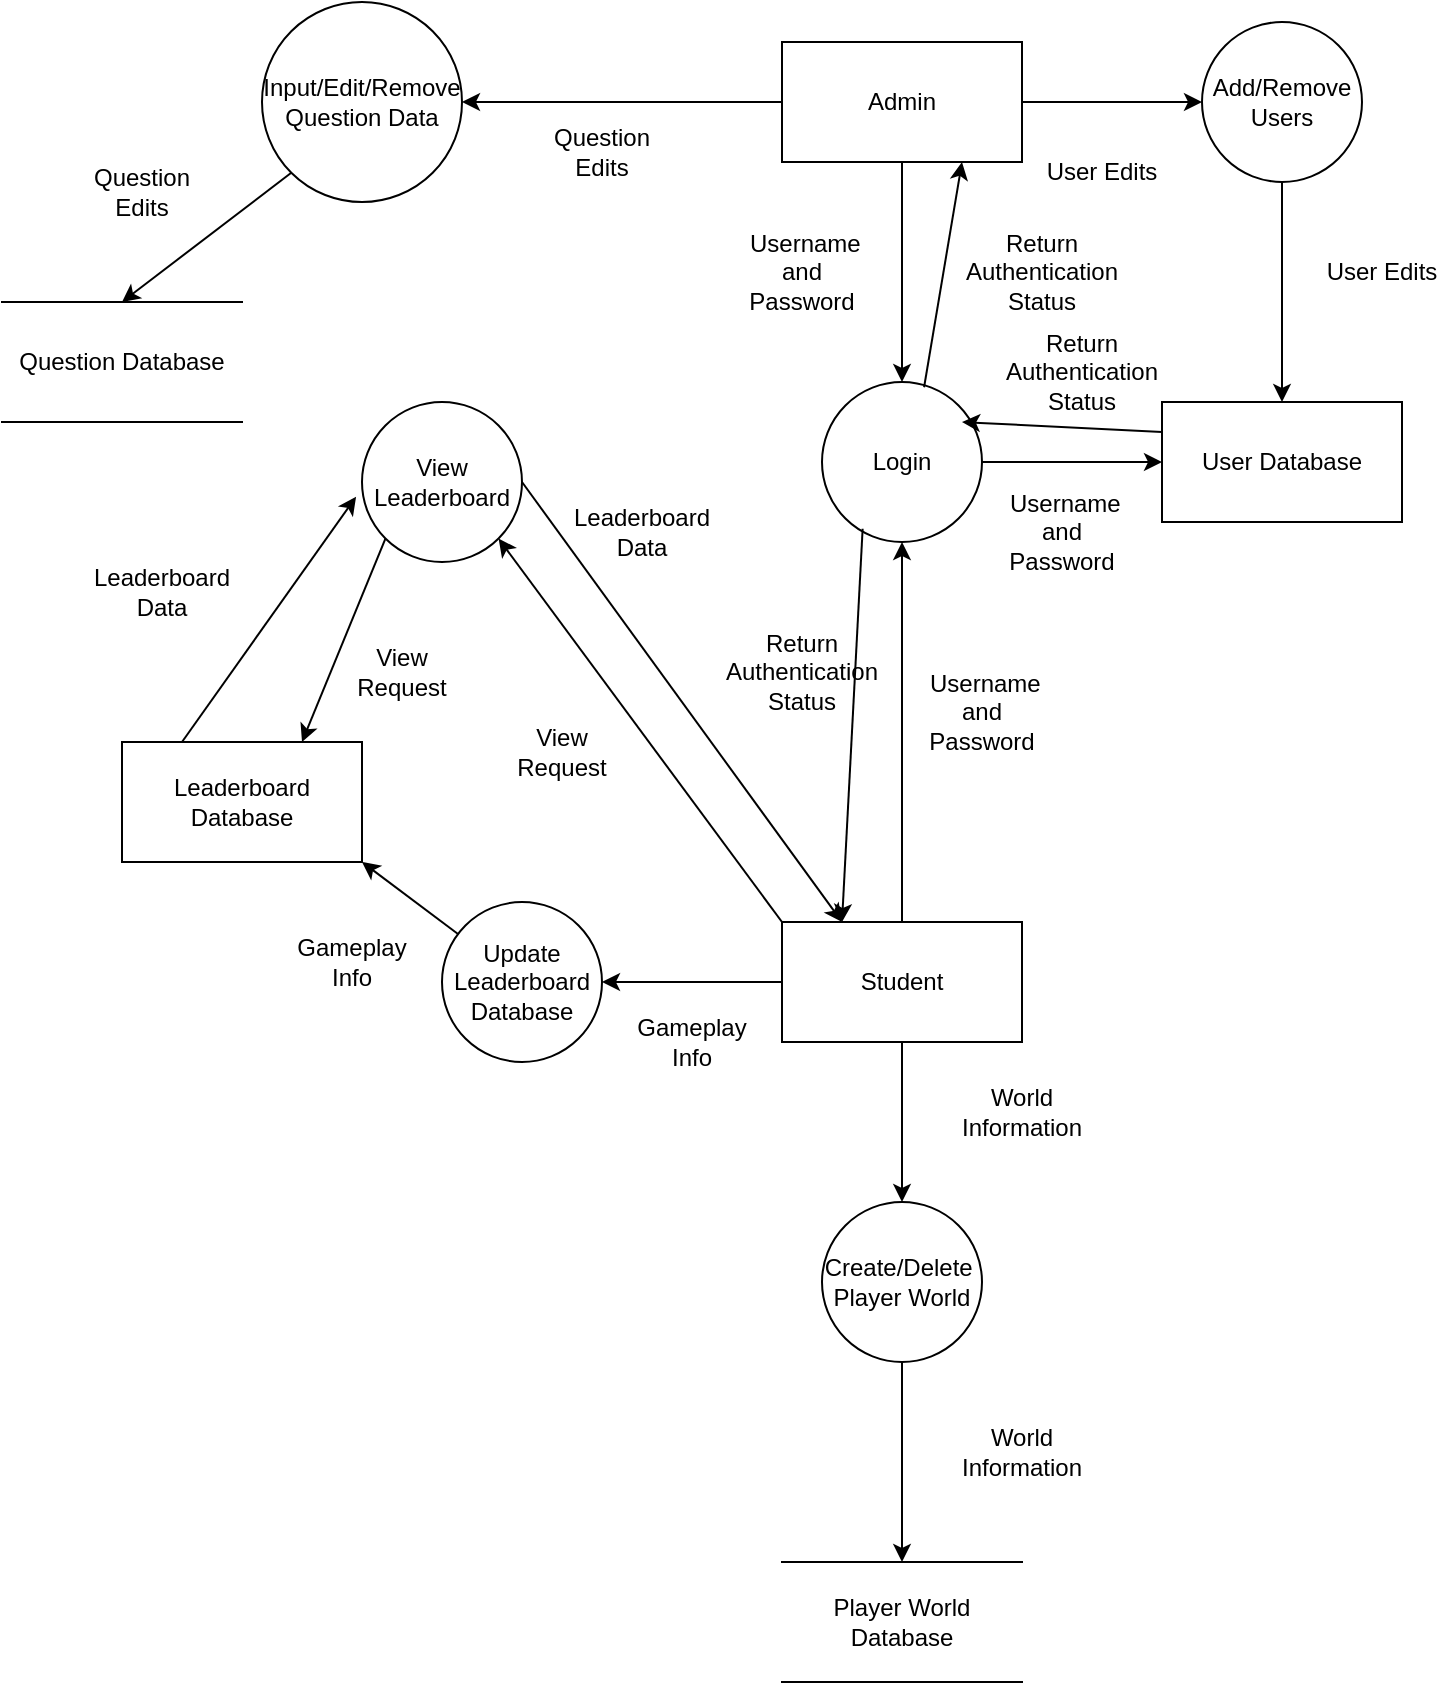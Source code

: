 <mxfile version="20.2.7" type="device"><diagram id="heS4gZVC_0JPzUIZcBbw" name="Page-1"><mxGraphModel dx="1209" dy="671" grid="1" gridSize="10" guides="1" tooltips="1" connect="1" arrows="1" fold="1" page="1" pageScale="1" pageWidth="850" pageHeight="1100" math="0" shadow="0"><root><mxCell id="0"/><mxCell id="1" parent="0"/><mxCell id="-sZaHFI48YCoT-RiRB0a-2" value="Question Database" style="shape=partialRectangle;whiteSpace=wrap;html=1;left=0;right=0;fillColor=none;" parent="1" vertex="1"><mxGeometry x="10" y="160" width="120" height="60" as="geometry"/></mxCell><mxCell id="-sZaHFI48YCoT-RiRB0a-3" value="Player World Database" style="shape=partialRectangle;whiteSpace=wrap;html=1;left=0;right=0;fillColor=none;" parent="1" vertex="1"><mxGeometry x="400" y="790" width="120" height="60" as="geometry"/></mxCell><mxCell id="-sZaHFI48YCoT-RiRB0a-5" value="Admin" style="rounded=0;whiteSpace=wrap;html=1;" parent="1" vertex="1"><mxGeometry x="400" y="30" width="120" height="60" as="geometry"/></mxCell><mxCell id="-sZaHFI48YCoT-RiRB0a-6" value="User Database" style="rounded=0;whiteSpace=wrap;html=1;" parent="1" vertex="1"><mxGeometry x="590" y="210" width="120" height="60" as="geometry"/></mxCell><mxCell id="-sZaHFI48YCoT-RiRB0a-7" value="" style="endArrow=classic;html=1;rounded=0;exitX=1;exitY=0.5;exitDx=0;exitDy=0;" parent="1" source="-sZaHFI48YCoT-RiRB0a-5" edge="1"><mxGeometry width="50" height="50" relative="1" as="geometry"><mxPoint x="560" y="100" as="sourcePoint"/><mxPoint x="610" y="60" as="targetPoint"/></mxGeometry></mxCell><mxCell id="-sZaHFI48YCoT-RiRB0a-8" value="Add/Remove Users" style="ellipse;whiteSpace=wrap;html=1;aspect=fixed;" parent="1" vertex="1"><mxGeometry x="610" y="20" width="80" height="80" as="geometry"/></mxCell><mxCell id="-sZaHFI48YCoT-RiRB0a-9" value="" style="endArrow=classic;html=1;rounded=0;exitX=0.5;exitY=1;exitDx=0;exitDy=0;entryX=0.5;entryY=0;entryDx=0;entryDy=0;" parent="1" source="-sZaHFI48YCoT-RiRB0a-8" target="-sZaHFI48YCoT-RiRB0a-6" edge="1"><mxGeometry width="50" height="50" relative="1" as="geometry"><mxPoint x="620" y="160" as="sourcePoint"/><mxPoint x="670" y="110" as="targetPoint"/></mxGeometry></mxCell><mxCell id="-sZaHFI48YCoT-RiRB0a-10" value="User Edits" style="text;html=1;strokeColor=none;fillColor=none;align=center;verticalAlign=middle;whiteSpace=wrap;rounded=0;" parent="1" vertex="1"><mxGeometry x="670" y="130" width="60" height="30" as="geometry"/></mxCell><mxCell id="-sZaHFI48YCoT-RiRB0a-11" value="Input/Edit/Remove Question Data" style="ellipse;whiteSpace=wrap;html=1;aspect=fixed;" parent="1" vertex="1"><mxGeometry x="140" y="10" width="100" height="100" as="geometry"/></mxCell><mxCell id="-sZaHFI48YCoT-RiRB0a-13" value="" style="endArrow=classic;html=1;rounded=0;entryX=1;entryY=0.5;entryDx=0;entryDy=0;exitX=0;exitY=0.5;exitDx=0;exitDy=0;" parent="1" source="-sZaHFI48YCoT-RiRB0a-5" target="-sZaHFI48YCoT-RiRB0a-11" edge="1"><mxGeometry width="50" height="50" relative="1" as="geometry"><mxPoint x="300" y="120" as="sourcePoint"/><mxPoint x="350" y="70" as="targetPoint"/></mxGeometry></mxCell><mxCell id="-sZaHFI48YCoT-RiRB0a-14" value="" style="endArrow=classic;html=1;rounded=0;exitX=0;exitY=1;exitDx=0;exitDy=0;entryX=0.5;entryY=0;entryDx=0;entryDy=0;" parent="1" source="-sZaHFI48YCoT-RiRB0a-11" target="-sZaHFI48YCoT-RiRB0a-2" edge="1"><mxGeometry width="50" height="50" relative="1" as="geometry"><mxPoint x="180" y="180" as="sourcePoint"/><mxPoint x="230" y="130" as="targetPoint"/></mxGeometry></mxCell><mxCell id="-sZaHFI48YCoT-RiRB0a-15" value="User Edits" style="text;html=1;strokeColor=none;fillColor=none;align=center;verticalAlign=middle;whiteSpace=wrap;rounded=0;" parent="1" vertex="1"><mxGeometry x="530" y="80" width="60" height="30" as="geometry"/></mxCell><mxCell id="-sZaHFI48YCoT-RiRB0a-16" value="Question Edits" style="text;html=1;strokeColor=none;fillColor=none;align=center;verticalAlign=middle;whiteSpace=wrap;rounded=0;" parent="1" vertex="1"><mxGeometry x="280" y="70" width="60" height="30" as="geometry"/></mxCell><mxCell id="-sZaHFI48YCoT-RiRB0a-17" value="Question Edits" style="text;html=1;strokeColor=none;fillColor=none;align=center;verticalAlign=middle;whiteSpace=wrap;rounded=0;" parent="1" vertex="1"><mxGeometry x="50" y="90" width="60" height="30" as="geometry"/></mxCell><mxCell id="-sZaHFI48YCoT-RiRB0a-18" value="Student" style="rounded=0;whiteSpace=wrap;html=1;" parent="1" vertex="1"><mxGeometry x="400" y="470" width="120" height="60" as="geometry"/></mxCell><mxCell id="-sZaHFI48YCoT-RiRB0a-19" value="Login" style="ellipse;whiteSpace=wrap;html=1;aspect=fixed;" parent="1" vertex="1"><mxGeometry x="420" y="200" width="80" height="80" as="geometry"/></mxCell><mxCell id="-sZaHFI48YCoT-RiRB0a-21" value="" style="endArrow=classic;html=1;rounded=0;entryX=0;entryY=0.5;entryDx=0;entryDy=0;exitX=1;exitY=0.5;exitDx=0;exitDy=0;" parent="1" source="-sZaHFI48YCoT-RiRB0a-19" target="-sZaHFI48YCoT-RiRB0a-6" edge="1"><mxGeometry width="50" height="50" relative="1" as="geometry"><mxPoint x="510" y="290" as="sourcePoint"/><mxPoint x="680" y="300" as="targetPoint"/><Array as="points"/></mxGeometry></mxCell><mxCell id="-sZaHFI48YCoT-RiRB0a-23" value="&amp;nbsp;Username and Password" style="text;html=1;strokeColor=none;fillColor=none;align=center;verticalAlign=middle;whiteSpace=wrap;rounded=0;" parent="1" vertex="1"><mxGeometry x="510" y="260" width="60" height="30" as="geometry"/></mxCell><mxCell id="-sZaHFI48YCoT-RiRB0a-28" value="Create/Delete&amp;nbsp;&lt;br&gt;Player World" style="ellipse;whiteSpace=wrap;html=1;aspect=fixed;" parent="1" vertex="1"><mxGeometry x="420" y="610" width="80" height="80" as="geometry"/></mxCell><mxCell id="-sZaHFI48YCoT-RiRB0a-29" value="" style="endArrow=classic;html=1;rounded=0;exitX=0.5;exitY=1;exitDx=0;exitDy=0;" parent="1" source="-sZaHFI48YCoT-RiRB0a-18" target="-sZaHFI48YCoT-RiRB0a-28" edge="1"><mxGeometry width="50" height="50" relative="1" as="geometry"><mxPoint x="430" y="600" as="sourcePoint"/><mxPoint x="480" y="550" as="targetPoint"/></mxGeometry></mxCell><mxCell id="-sZaHFI48YCoT-RiRB0a-30" value="World Information" style="text;html=1;strokeColor=none;fillColor=none;align=center;verticalAlign=middle;whiteSpace=wrap;rounded=0;" parent="1" vertex="1"><mxGeometry x="490" y="550" width="60" height="30" as="geometry"/></mxCell><mxCell id="-sZaHFI48YCoT-RiRB0a-31" value="" style="endArrow=classic;html=1;rounded=0;exitX=0.5;exitY=1;exitDx=0;exitDy=0;entryX=0.5;entryY=0;entryDx=0;entryDy=0;" parent="1" source="-sZaHFI48YCoT-RiRB0a-28" target="-sZaHFI48YCoT-RiRB0a-3" edge="1"><mxGeometry width="50" height="50" relative="1" as="geometry"><mxPoint x="430" y="770" as="sourcePoint"/><mxPoint x="480" y="720" as="targetPoint"/></mxGeometry></mxCell><mxCell id="-sZaHFI48YCoT-RiRB0a-32" value="World Information" style="text;html=1;strokeColor=none;fillColor=none;align=center;verticalAlign=middle;whiteSpace=wrap;rounded=0;" parent="1" vertex="1"><mxGeometry x="490" y="720" width="60" height="30" as="geometry"/></mxCell><mxCell id="-sZaHFI48YCoT-RiRB0a-33" value="Leaderboard Database" style="rounded=0;whiteSpace=wrap;html=1;" parent="1" vertex="1"><mxGeometry x="70" y="380" width="120" height="60" as="geometry"/></mxCell><mxCell id="-sZaHFI48YCoT-RiRB0a-34" value="Update Leaderboard Database" style="ellipse;whiteSpace=wrap;html=1;aspect=fixed;" parent="1" vertex="1"><mxGeometry x="230" y="460" width="80" height="80" as="geometry"/></mxCell><mxCell id="-sZaHFI48YCoT-RiRB0a-35" value="" style="endArrow=classic;html=1;rounded=0;exitX=0;exitY=0.5;exitDx=0;exitDy=0;" parent="1" source="-sZaHFI48YCoT-RiRB0a-18" target="-sZaHFI48YCoT-RiRB0a-34" edge="1"><mxGeometry width="50" height="50" relative="1" as="geometry"><mxPoint x="370" y="590" as="sourcePoint"/><mxPoint x="420" y="540" as="targetPoint"/></mxGeometry></mxCell><mxCell id="-sZaHFI48YCoT-RiRB0a-36" value="" style="endArrow=classic;html=1;rounded=0;entryX=1;entryY=1;entryDx=0;entryDy=0;entryPerimeter=0;" parent="1" source="-sZaHFI48YCoT-RiRB0a-34" target="-sZaHFI48YCoT-RiRB0a-33" edge="1"><mxGeometry width="50" height="50" relative="1" as="geometry"><mxPoint x="140" y="820" as="sourcePoint"/><mxPoint x="190" y="450" as="targetPoint"/></mxGeometry></mxCell><mxCell id="-sZaHFI48YCoT-RiRB0a-38" value="Gameplay Info" style="text;html=1;strokeColor=none;fillColor=none;align=center;verticalAlign=middle;whiteSpace=wrap;rounded=0;" parent="1" vertex="1"><mxGeometry x="320" y="510" width="70" height="40" as="geometry"/></mxCell><mxCell id="-sZaHFI48YCoT-RiRB0a-39" value="Gameplay Info" style="text;html=1;strokeColor=none;fillColor=none;align=center;verticalAlign=middle;whiteSpace=wrap;rounded=0;" parent="1" vertex="1"><mxGeometry x="150" y="470" width="70" height="40" as="geometry"/></mxCell><mxCell id="-sZaHFI48YCoT-RiRB0a-44" value="" style="endArrow=classic;html=1;rounded=0;exitX=0.5;exitY=0;exitDx=0;exitDy=0;entryX=0.5;entryY=1;entryDx=0;entryDy=0;" parent="1" source="-sZaHFI48YCoT-RiRB0a-18" target="-sZaHFI48YCoT-RiRB0a-19" edge="1"><mxGeometry width="50" height="50" relative="1" as="geometry"><mxPoint x="420" y="440" as="sourcePoint"/><mxPoint x="470" y="390" as="targetPoint"/></mxGeometry></mxCell><mxCell id="-sZaHFI48YCoT-RiRB0a-45" value="&amp;nbsp;Username and Password" style="text;html=1;strokeColor=none;fillColor=none;align=center;verticalAlign=middle;whiteSpace=wrap;rounded=0;" parent="1" vertex="1"><mxGeometry x="470" y="350" width="60" height="30" as="geometry"/></mxCell><mxCell id="-sZaHFI48YCoT-RiRB0a-46" value="&amp;nbsp;Username and Password" style="text;html=1;strokeColor=none;fillColor=none;align=center;verticalAlign=middle;whiteSpace=wrap;rounded=0;" parent="1" vertex="1"><mxGeometry x="380" y="130" width="60" height="30" as="geometry"/></mxCell><mxCell id="-sZaHFI48YCoT-RiRB0a-47" value="" style="endArrow=classic;html=1;rounded=0;exitX=0.5;exitY=1;exitDx=0;exitDy=0;entryX=0.5;entryY=0;entryDx=0;entryDy=0;" parent="1" source="-sZaHFI48YCoT-RiRB0a-5" target="-sZaHFI48YCoT-RiRB0a-19" edge="1"><mxGeometry width="50" height="50" relative="1" as="geometry"><mxPoint x="460" y="190" as="sourcePoint"/><mxPoint x="510" y="140" as="targetPoint"/></mxGeometry></mxCell><mxCell id="-sZaHFI48YCoT-RiRB0a-48" value="" style="endArrow=classic;html=1;rounded=0;exitX=0;exitY=0.25;exitDx=0;exitDy=0;" parent="1" source="-sZaHFI48YCoT-RiRB0a-6" edge="1"><mxGeometry width="50" height="50" relative="1" as="geometry"><mxPoint x="520" y="240" as="sourcePoint"/><mxPoint x="490" y="220" as="targetPoint"/></mxGeometry></mxCell><mxCell id="-sZaHFI48YCoT-RiRB0a-49" value="Return Authentication Status" style="text;html=1;strokeColor=none;fillColor=none;align=center;verticalAlign=middle;whiteSpace=wrap;rounded=0;" parent="1" vertex="1"><mxGeometry x="520" y="180" width="60" height="30" as="geometry"/></mxCell><mxCell id="-sZaHFI48YCoT-RiRB0a-50" value="Return Authentication Status" style="text;html=1;strokeColor=none;fillColor=none;align=center;verticalAlign=middle;whiteSpace=wrap;rounded=0;" parent="1" vertex="1"><mxGeometry x="380" y="330" width="60" height="30" as="geometry"/></mxCell><mxCell id="-sZaHFI48YCoT-RiRB0a-51" value="Return Authentication Status" style="text;html=1;strokeColor=none;fillColor=none;align=center;verticalAlign=middle;whiteSpace=wrap;rounded=0;" parent="1" vertex="1"><mxGeometry x="500" y="130" width="60" height="30" as="geometry"/></mxCell><mxCell id="-sZaHFI48YCoT-RiRB0a-52" value="" style="endArrow=classic;html=1;rounded=0;exitX=0.638;exitY=0.033;exitDx=0;exitDy=0;exitPerimeter=0;entryX=0.75;entryY=1;entryDx=0;entryDy=0;" parent="1" source="-sZaHFI48YCoT-RiRB0a-19" target="-sZaHFI48YCoT-RiRB0a-5" edge="1"><mxGeometry width="50" height="50" relative="1" as="geometry"><mxPoint x="460" y="190" as="sourcePoint"/><mxPoint x="510" y="140" as="targetPoint"/></mxGeometry></mxCell><mxCell id="-sZaHFI48YCoT-RiRB0a-53" value="" style="endArrow=classic;html=1;rounded=0;entryX=0.25;entryY=0;entryDx=0;entryDy=0;exitX=0.254;exitY=0.917;exitDx=0;exitDy=0;exitPerimeter=0;" parent="1" source="-sZaHFI48YCoT-RiRB0a-19" target="-sZaHFI48YCoT-RiRB0a-18" edge="1"><mxGeometry width="50" height="50" relative="1" as="geometry"><mxPoint x="410" y="280" as="sourcePoint"/><mxPoint x="450" y="280" as="targetPoint"/></mxGeometry></mxCell><mxCell id="Amgtb8uQZamByR6Yhfsn-1" value="View Leaderboard" style="ellipse;whiteSpace=wrap;html=1;aspect=fixed;" vertex="1" parent="1"><mxGeometry x="190" y="210" width="80" height="80" as="geometry"/></mxCell><mxCell id="Amgtb8uQZamByR6Yhfsn-2" value="" style="endArrow=classic;html=1;rounded=0;exitX=0.25;exitY=0;exitDx=0;exitDy=0;entryX=-0.037;entryY=0.592;entryDx=0;entryDy=0;entryPerimeter=0;" edge="1" parent="1" source="-sZaHFI48YCoT-RiRB0a-33" target="Amgtb8uQZamByR6Yhfsn-1"><mxGeometry width="50" height="50" relative="1" as="geometry"><mxPoint x="120" y="360" as="sourcePoint"/><mxPoint x="170" y="310" as="targetPoint"/></mxGeometry></mxCell><mxCell id="Amgtb8uQZamByR6Yhfsn-3" value="" style="endArrow=classic;html=1;rounded=0;exitX=0;exitY=1;exitDx=0;exitDy=0;entryX=0.75;entryY=0;entryDx=0;entryDy=0;" edge="1" parent="1" source="Amgtb8uQZamByR6Yhfsn-1" target="-sZaHFI48YCoT-RiRB0a-33"><mxGeometry width="50" height="50" relative="1" as="geometry"><mxPoint x="200" y="310" as="sourcePoint"/><mxPoint x="220" y="320" as="targetPoint"/></mxGeometry></mxCell><mxCell id="Amgtb8uQZamByR6Yhfsn-4" value="View Request" style="text;html=1;strokeColor=none;fillColor=none;align=center;verticalAlign=middle;whiteSpace=wrap;rounded=0;" vertex="1" parent="1"><mxGeometry x="180" y="330" width="60" height="30" as="geometry"/></mxCell><mxCell id="Amgtb8uQZamByR6Yhfsn-5" value="Leaderboard Data" style="text;html=1;strokeColor=none;fillColor=none;align=center;verticalAlign=middle;whiteSpace=wrap;rounded=0;" vertex="1" parent="1"><mxGeometry x="60" y="290" width="60" height="30" as="geometry"/></mxCell><mxCell id="Amgtb8uQZamByR6Yhfsn-7" value="" style="endArrow=classic;html=1;rounded=0;exitX=0;exitY=0;exitDx=0;exitDy=0;entryX=1;entryY=1;entryDx=0;entryDy=0;" edge="1" parent="1" source="-sZaHFI48YCoT-RiRB0a-18" target="Amgtb8uQZamByR6Yhfsn-1"><mxGeometry width="50" height="50" relative="1" as="geometry"><mxPoint x="320" y="470" as="sourcePoint"/><mxPoint x="370" y="420" as="targetPoint"/></mxGeometry></mxCell><mxCell id="Amgtb8uQZamByR6Yhfsn-9" value="View Request" style="text;html=1;strokeColor=none;fillColor=none;align=center;verticalAlign=middle;whiteSpace=wrap;rounded=0;" vertex="1" parent="1"><mxGeometry x="260" y="370" width="60" height="30" as="geometry"/></mxCell><mxCell id="Amgtb8uQZamByR6Yhfsn-10" value="" style="endArrow=classic;html=1;rounded=0;exitX=1;exitY=0.5;exitDx=0;exitDy=0;entryX=0.25;entryY=0;entryDx=0;entryDy=0;" edge="1" parent="1" source="Amgtb8uQZamByR6Yhfsn-1" target="-sZaHFI48YCoT-RiRB0a-18"><mxGeometry width="50" height="50" relative="1" as="geometry"><mxPoint x="310" y="320" as="sourcePoint"/><mxPoint x="360" y="270" as="targetPoint"/></mxGeometry></mxCell><mxCell id="Amgtb8uQZamByR6Yhfsn-11" value="Leaderboard Data" style="text;html=1;strokeColor=none;fillColor=none;align=center;verticalAlign=middle;whiteSpace=wrap;rounded=0;" vertex="1" parent="1"><mxGeometry x="300" y="260" width="60" height="30" as="geometry"/></mxCell></root></mxGraphModel></diagram></mxfile>